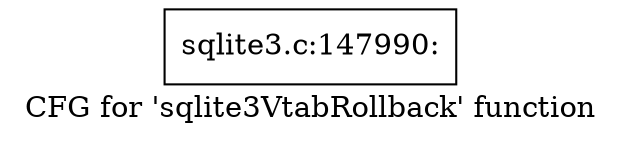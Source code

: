 digraph "CFG for 'sqlite3VtabRollback' function" {
	label="CFG for 'sqlite3VtabRollback' function";

	Node0x55c0f7a4ee90 [shape=record,label="{sqlite3.c:147990:}"];
}
